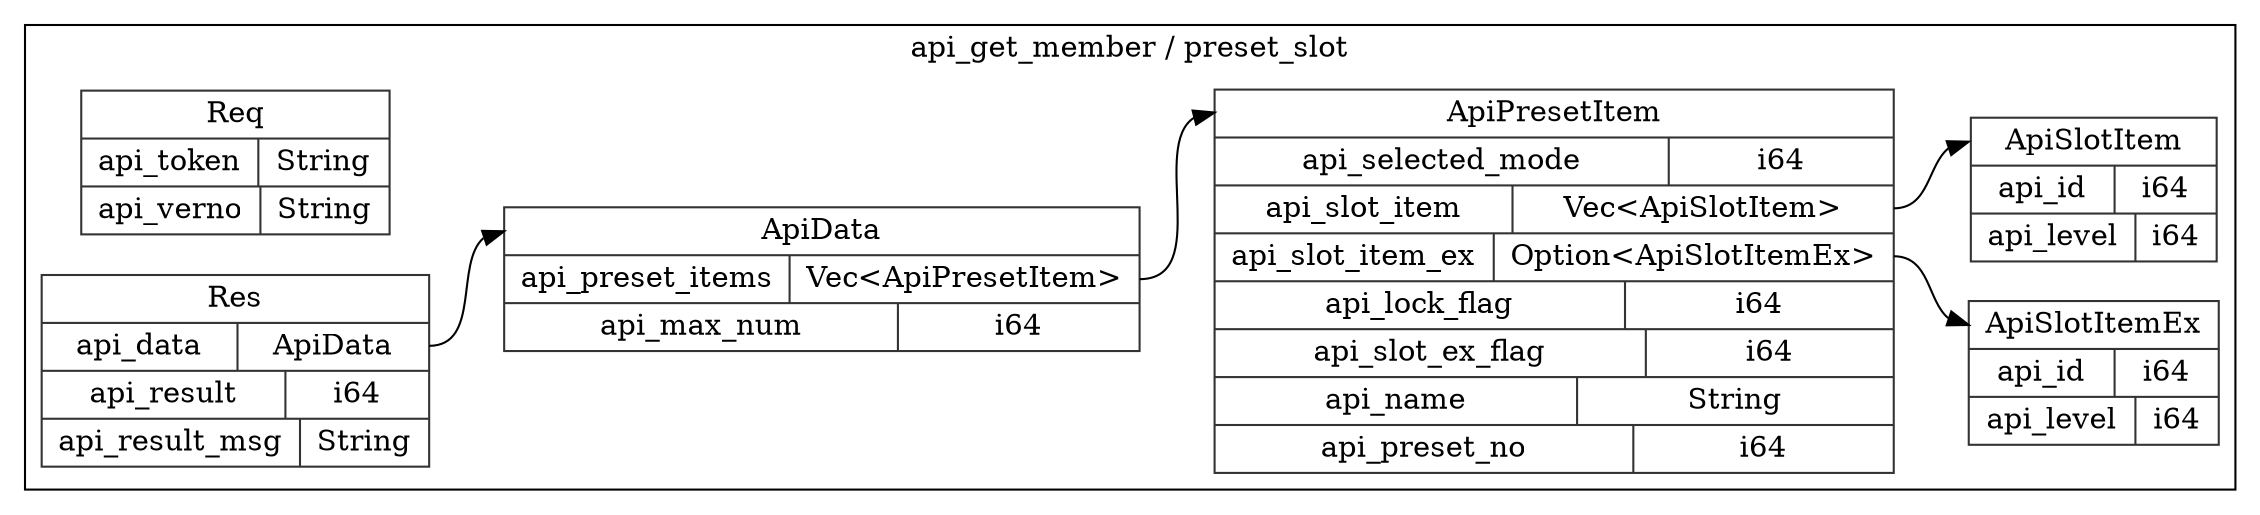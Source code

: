 digraph {
  rankdir=LR;
  subgraph cluster_0 {
    label="api_get_member / preset_slot";
    node [style="filled", color=white, style="solid", color=gray20];
    api_get_member__preset_slot__ApiData [label="<ApiData> ApiData  | { api_preset_items | <api_preset_items> Vec\<ApiPresetItem\> } | { api_max_num | <api_max_num> i64 }", shape=record];
    api_get_member__preset_slot__ApiPresetItem;
    api_get_member__preset_slot__ApiData:api_preset_items:e -> api_get_member__preset_slot__ApiPresetItem:ApiPresetItem:w;
    api_get_member__preset_slot__Req [label="<Req> Req  | { api_token | <api_token> String } | { api_verno | <api_verno> String }", shape=record];
    api_get_member__preset_slot__ApiSlotItem [label="<ApiSlotItem> ApiSlotItem  | { api_id | <api_id> i64 } | { api_level | <api_level> i64 }", shape=record];
    api_get_member__preset_slot__ApiPresetItem [label="<ApiPresetItem> ApiPresetItem  | { api_selected_mode | <api_selected_mode> i64 } | { api_slot_item | <api_slot_item> Vec\<ApiSlotItem\> } | { api_slot_item_ex | <api_slot_item_ex> Option\<ApiSlotItemEx\> } | { api_lock_flag | <api_lock_flag> i64 } | { api_slot_ex_flag | <api_slot_ex_flag> i64 } | { api_name | <api_name> String } | { api_preset_no | <api_preset_no> i64 }", shape=record];
    api_get_member__preset_slot__ApiPresetItem:api_slot_item:e -> api_get_member__preset_slot__ApiSlotItem:ApiSlotItem:w;
    api_get_member__preset_slot__ApiSlotItemEx;
    api_get_member__preset_slot__ApiPresetItem:api_slot_item_ex:e -> api_get_member__preset_slot__ApiSlotItemEx:ApiSlotItemEx:w;
    api_get_member__preset_slot__ApiSlotItemEx [label="<ApiSlotItemEx> ApiSlotItemEx  | { api_id | <api_id> i64 } | { api_level | <api_level> i64 }", shape=record];
    api_get_member__preset_slot__Res [label="<Res> Res  | { api_data | <api_data> ApiData } | { api_result | <api_result> i64 } | { api_result_msg | <api_result_msg> String }", shape=record];
    api_get_member__preset_slot__Res:api_data:e -> api_get_member__preset_slot__ApiData:ApiData:w;
  }
}
